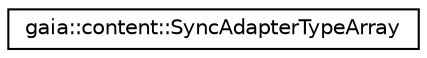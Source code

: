 digraph G
{
  edge [fontname="Helvetica",fontsize="10",labelfontname="Helvetica",labelfontsize="10"];
  node [fontname="Helvetica",fontsize="10",shape=record];
  rankdir=LR;
  Node1 [label="gaia::content::SyncAdapterTypeArray",height=0.2,width=0.4,color="black", fillcolor="white", style="filled",URL="$dc/db7/classgaia_1_1content_1_1_sync_adapter_type_array.html",tooltip="Array of SyncAdapterType."];
}
